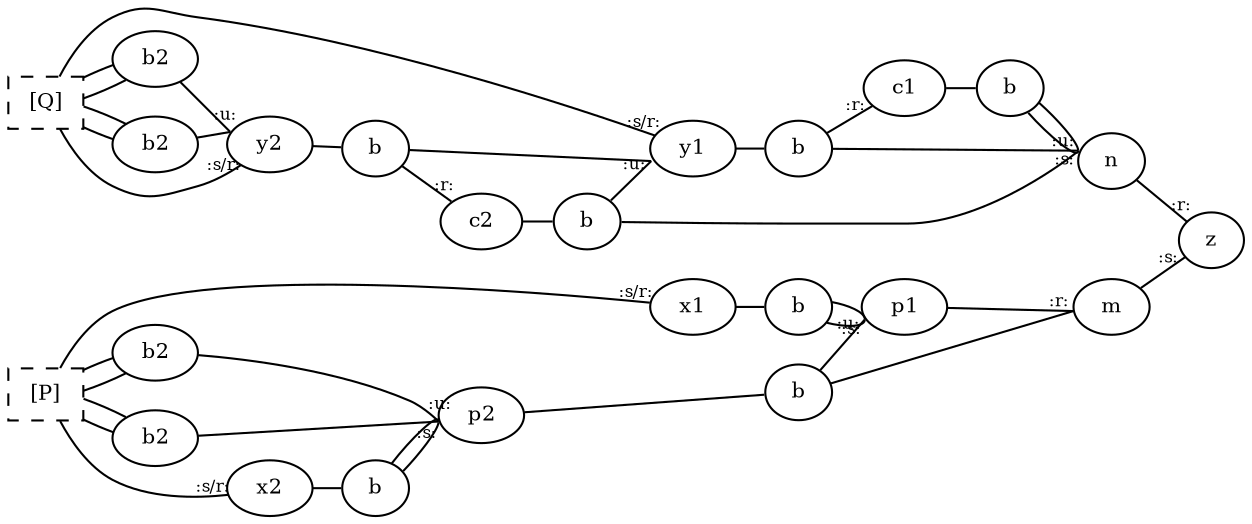 # Generated Tor  2 Okt 2008 11:03:39 GMT by dot - Graphviz version 2.20.2 (Tue Jul  1 11:56:55 UTC 2008)
#
# 
# real	0m0.193s
# user	0m0.140s
# sys	0m0.037s

digraph "Honda-Tokoro" {
	graph [rankdir=LR, ranksep="0.2", nodesep="0.2"];
	node [label="\N", width=0, height=0, fontsize=10];
	edge [labelfontsize=8, fontsize=8, labeldistance="0.8", arrowsize="0.9", labelangle="-30", dir=none];
	graph [bb="0,0,356,389",
		_draw_="c 5 -white C 5 -white P 4 0 0 0 389 356 389 356 0 ",
		xdotversion="1.2"];
	{
		graph [rank=same,
			bb="",
			_draw_="",
			xdotversion=""];
		n004 [label=x1, width="0.47", height="0.32", pos="104,203", _draw_="c 5 -black e 104 203 17 11 ", _ldraw_="F 10.000000 11 -Times-Roman c 5 -black T 104 197 0 8 2 -x1 "];
		n015 [label=y1, width="0.47", height="0.32", pos="212,280", _draw_="c 5 -black e 212 280 17 11 ", _ldraw_="F 10.000000 11 -Times-Roman c 5 -black T 212 274 0 8 2 -y1 "];
	}
	{
		graph [rank=same,
			bb="",
			_draw_="",
			xdotversion=""];
		n002 [label=p1, width="0.47", height="0.32", pos="115,164", _draw_="c 5 -black e 115 164 17 11 ", _ldraw_="F 10.000000 11 -Times-Roman c 5 -black T 115 158 0 8 2 -p1 "];
		n013 [label=c1, width="0.44", height="0.32", pos="339,285", _draw_="c 5 -black e 339 285 16 11 ", _ldraw_="F 10.000000 11 -Times-Roman c 5 -black T 339 279 0 7 2 -c1 "];
	}
	{
		graph [rank=same,
			bb="",
			_draw_="",
			xdotversion=""];
		n009 [label=b2, width="0.47", height="0.32", pos="42,38", _draw_="c 5 -black e 42 38 17 11 ", _ldraw_="F 10.000000 11 -Times-Roman c 5 -black T 42 32 0 8 2 -b2 "];
		n010 [label=b2, width="0.47", height="0.32", pos="18,102", _draw_="c 5 -black e 18 102 17 11 ", _ldraw_="F 10.000000 11 -Times-Roman c 5 -black T 18 96 0 8 2 -b2 "];
		n020 [label=b2, width="0.47", height="0.32", pos="51,336", _draw_="c 5 -black e 51 336 17 11 ", _ldraw_="F 10.000000 11 -Times-Roman c 5 -black T 51 330 0 8 2 -b2 "];
		n021 [label=b2, width="0.47", height="0.32", pos="97,377", _draw_="c 5 -black e 97 377 17 11 ", _ldraw_="F 10.000000 11 -Times-Roman c 5 -black T 97 371 0 8 2 -b2 "];
	}
	{
		graph [rank=same,
			bb="",
			_draw_="",
			xdotversion=""];
		n008 [label=x2, width="0.47", height="0.32", pos="151,66", _draw_="c 5 -black e 151 66 17 11 ", _ldraw_="F 10.000000 11 -Times-Roman c 5 -black T 151 60 0 8 2 -x2 "];
		n019 [label=y2, width="0.47", height="0.32", pos="85,304", _draw_="c 5 -black e 85 304 17 11 ", _ldraw_="F 10.000000 11 -Times-Roman c 5 -black T 85 298 0 8 2 -y2 "];
	}
	{
		graph [rank=same,
			bb="",
			_draw_="",
			xdotversion=""];
		n006 [label=p2, width="0.47", height="0.32", pos="87,69", _draw_="c 5 -black e 87 69 17 11 ", _ldraw_="F 10.000000 11 -Times-Roman c 5 -black T 87 63 0 8 2 -p2 "];
		n017 [label=c2, width="0.44", height="0.32", pos="173,229", _draw_="c 5 -black e 173 229 16 11 ", _ldraw_="F 10.000000 11 -Times-Roman c 5 -black T 173 223 0 7 2 -c2 "];
	}
	{
		graph [rank=same,
			bb="",
			_draw_="",
			xdotversion=""];
		n001 [label=m, width="0.42", height="0.32", pos="182,132", _draw_="c 5 -black e 182 132 15 11 ", _ldraw_="F 10.000000 11 -Times-Roman c 5 -black T 182 126 0 6 1 -m "];
		n011 [label=n, width="0.39", height="0.32", pos="288,201", _draw_="c 5 -black e 288 201 14 11 ", _ldraw_="F 10.000000 11 -Times-Roman c 5 -black T 288 195 0 4 1 -n "];
	}
	n000 [label=z, width="0.36", height="0.32", pos="254,137", _draw_="c 5 -black e 254 137 13 11 ", _ldraw_="F 10.000000 11 -Times-Roman c 5 -black T 254 131 0 3 1 -z "];
	n003 [label=b, width="0.39", height="0.32", pos="59,217", _draw_="c 5 -black e 59 217 14 11 ", _ldraw_="F 10.000000 11 -Times-Roman c 5 -black T 59 211 0 4 1 -b "];
	n022 [label="[P]", width="0.50", height="0.35", shape=box, style=dashed, pos="74,124", _draw_="S 6 -dashed c 5 -black p 4 92 137 56 137 56 112 92 112 ", _ldraw_="F 10.000000 11 -Times-Roman c 5 -black T 74 118 0 9 3 -[P] "];
	n005 [label=b, width="0.39", height="0.32", pos="127,110", _draw_="c 5 -black e 127 110 14 11 ", _ldraw_="F 10.000000 11 -Times-Roman c 5 -black T 127 104 0 4 1 -b "];
	n007 [label=b, width="0.39", height="0.32", pos="127,12", _draw_="c 5 -black e 127 12 14 11 ", _ldraw_="F 10.000000 11 -Times-Roman c 5 -black T 127 6 0 4 1 -b "];
	n012 [label=b, width="0.39", height="0.32", pos="290,280", _draw_="c 5 -black e 290 280 14 11 ", _ldraw_="F 10.000000 11 -Times-Roman c 5 -black T 290 274 0 4 1 -b "];
	n014 [label=b, width="0.39", height="0.32", pos="271,237", _draw_="c 5 -black e 271 237 14 11 ", _ldraw_="F 10.000000 11 -Times-Roman c 5 -black T 271 231 0 4 1 -b "];
	n023 [label="[Q]", width="0.50", height="0.35", shape=box, style=dashed, pos="132,333", _draw_="S 6 -dashed c 5 -black p 4 150 346 114 346 114 321 150 321 ", _ldraw_="F 10.000000 11 -Times-Roman c 5 -black T 132 327 0 10 3 -[Q] "];
	n016 [label=b, width="0.39", height="0.32", pos="230,221", _draw_="c 5 -black e 230 221 14 11 ", _ldraw_="F 10.000000 11 -Times-Roman c 5 -black T 230 215 0 4 1 -b "];
	n018 [label=b, width="0.39", height="0.32", pos="149,286", _draw_="c 5 -black e 149 286 14 11 ", _ldraw_="F 10.000000 11 -Times-Roman c 5 -black T 149 280 0 4 1 -b "];
	n001 -> n000 [headlabel=":s:", arrowhead=invdot, pos="e,241,136 197,133 205,134 215,134 225,135", head_lp="234,140", _draw_="c 5 -black B 4 197 133 205 134 215 134 225 135 ", _hdraw_="S 5 -solid S 15 -setlinewidth(1) c 5 -black C 5 -black P 3 241 139 232 135 241 133 S 5 -solid S 15 -setlinewidth(1) c 5 -black C\
 5 -black E 228 135 4 4 ", _hldraw_="F 8.000000 11 -Times-Roman c 5 -black T 234 136 0 6 3 -:s: "];
	n002 -> n001 [headlabel=":r:", arrowhead=invdot, samehead=m002, samearrowhead=1, arrowtail=inv, pos="s,129,157 e,169,138 137,153 143,151 149,148 155,146", head_lp="165,145", _draw_="c 5 -black B 4 137 153 143 151 149 148 155 146 ", _hdraw_="S 5 -solid S 15 -setlinewidth(1) c 5 -black C 5 -black P 3 171 141 161 142 167 135 S 5 -solid S 15 -setlinewidth(1) c 5 -black C\
 5 -black E 158 144 4 4 ", _tdraw_="S 5 -solid S 15 -setlinewidth(1) c 5 -black C 5 -black P 3 128 154 137 153 130 160 ", _hldraw_="F 8.000000 11 -Times-Roman c 5 -black T 165 141 0 5 3 -:r: "];
	n003 -> n002 [headlabel=":s:", arrowhead=dot, pos="e,109,175 71,211 81,203 95,191 104,180", head_lp="107,183", _draw_="c 5 -black B 4 71 211 81 203 95 191 104 180 ", _hdraw_="S 5 -solid S 15 -setlinewidth(1) c 5 -black C 5 -black E 106 178 4 4 ", _hldraw_="F 8.000000 11 -Times-Roman c 5 -black T 107 179 0 6 3 -:s: "];
	n004 -> n003 [pos="89,208 83,210 77,211 72,213", _draw_="c 5 -black B 4 89 208 83 210 77 211 72 213 "];
	n022 -> n004 [headlabel=":s/r:", arrowhead=invdot, weight=0, pos="e,100,192 79,137 83,148 89,163 94,177", head_lp="94,187", _draw_="c 5 -black B 4 79 137 83 148 89 163 94 177 ", _hdraw_="S 5 -solid S 15 -setlinewidth(1) c 5 -black C 5 -black P 3 97 193 97 184 103 191 S 5 -solid S 15 -setlinewidth(1) c 5 -black C 5\
 -black E 95 180 4 4 ", _hldraw_="F 8.000000 11 -Times-Roman c 5 -black T 94 183 0 9 5 -:s/r: "];
	n003 -> n002 [samehead=m000, samearrowhead=1, arrowtail=inv, pos="s,65,206 71,199 80,190 92,178 101,171", _draw_="c 5 -black B 4 71 199 80 190 92 178 101 171 ", _tdraw_="S 5 -solid S 15 -setlinewidth(1) c 5 -black C 5 -black P 3 63 204 71 199 67 208 "];
	n005 -> n002 [headlabel=":u:", arrowhead=dot, samehead=m000, samearrowhead=1, arrowtail=inv, pos="s,124,121 e,118,152 122,130 121,134 120,140 119,145", head_lp="115,145", _draw_="c 5 -black B 4 122 130 121 134 120 140 119 145 ", _hdraw_="S 5 -solid S 15 -setlinewidth(1) c 5 -black C 5 -black E 119 148 4 4 ", _tdraw_="S 5 -solid S 15 -setlinewidth(1) c 5 -black C 5 -black P 3 127 122 122 130 121 120 ", _hldraw_="F 8.000000 11 -Times-Roman c 5 -black T 115 141 0 6 3 -:u: "];
	n005 -> n001 [samehead=m002, samearrowhead=1, pos="140,115 149,119 160,123 169,127", _draw_="c 5 -black B 4 140 115 149 119 160 123 169 127 "];
	n006 -> n005 [arrowtail=inv, pos="s,97,79 103,85 109,91 114,96 118,101", _draw_="c 5 -black B 4 103 85 109 91 114 96 118 101 ", _tdraw_="S 5 -solid S 15 -setlinewidth(1) c 5 -black C 5 -black P 3 99 77 103 85 95 81 "];
	n007 -> n006 [headlabel=":s:", arrowhead=dot, pos="e,98,60 123,23 118,32 110,44 103,54", head_lp="99,52", _draw_="c 5 -black B 4 123 23 118 32 110 44 103 54 ", _hdraw_="S 5 -solid S 15 -setlinewidth(1) c 5 -black C 5 -black E 100 57 4 4 ", _hldraw_="F 8.000000 11 -Times-Roman c 5 -black T 99 48 0 6 3 -:s: "];
	n008 -> n007 [pos="146,55 142,46 136,32 132,23", _draw_="c 5 -black B 4 146 55 142 46 136 32 132 23 "];
	n022 -> n008 [headlabel=":s/r:", arrowhead=invdot, weight=0, pos="e,139,75 91,111 101,103 114,93 126,85", head_lp="136,82", _draw_="c 5 -black B 4 91 111 101 103 114 93 126 85 ", _hdraw_="S 5 -solid S 15 -setlinewidth(1) c 5 -black C 5 -black P 3 141 77 132 80 137 73 S 5 -solid S 15 -setlinewidth(1) c 5 -black C 5 \
-black E 129 83 4 4 ", _hldraw_="F 8.000000 11 -Times-Roman c 5 -black T 136 78 0 9 5 -:s/r: "];
	n007 -> n006 [headlabel=":u:", arrowhead=dot, samehead=m001, samearrowhead=1, arrowtail=inv, pos="s,116,19 e,90,57 110,26 105,34 98,43 94,51", head_lp="91,49", _draw_="c 5 -black B 4 110 26 105 34 98 43 94 51 ", _hdraw_="S 5 -solid S 15 -setlinewidth(1) c 5 -black C 5 -black E 92 54 4 4 ", _tdraw_="S 5 -solid S 15 -setlinewidth(1) c 5 -black C 5 -black P 3 118 21 110 26 114 17 ", _hldraw_="F 8.000000 11 -Times-Roman c 5 -black T 91 45 0 6 3 -:u: "];
	n009 -> n006 [samehead=m001, samearrowhead=1, arrowtail=inv, pos="s,54,46 62,51 66,55 71,58 75,61", _draw_="c 5 -black B 4 62 51 66 55 71 58 75 61 ", _tdraw_="S 5 -solid S 15 -setlinewidth(1) c 5 -black C 5 -black P 3 56 43 62 51 52 49 "];
	n022 -> n009 [pos="73,111 69,94 58,64 50,48", _draw_="c 5 -black B 4 73 111 69 94 58 64 50 48 "];
	n022 -> n009 [pos="65,111 57,95 47,66 43,50", _draw_="c 5 -black B 4 65 111 57 95 47 66 43 50 "];
	n010 -> n006 [samehead=m001, samearrowhead=1, arrowtail=inv, pos="s,32,95 40,91 51,86 64,80 73,76", _draw_="c 5 -black B 4 40 91 51 86 64 80 73 76 ", _tdraw_="S 5 -solid S 15 -setlinewidth(1) c 5 -black C 5 -black P 3 31 92 40 91 33 98 "];
	n022 -> n010 [pos="56,111 49,108 42,105 35,103", _draw_="c 5 -black B 4 56 111 49 108 42 105 35 103 "];
	n022 -> n010 [pos="56,122 47,119 37,115 29,111", _draw_="c 5 -black B 4 56 122 47 119 37 115 29 111 "];
	n011 -> n000 [headlabel=":r:", arrowhead=invdot, arrowtail=inv, pos="s,282,190 e,260,148 278,182 275,176 271,169 268,163", head_lp="267,152", _draw_="c 5 -black B 4 278 182 275 176 271 169 268 163 ", _hdraw_="S 5 -solid S 15 -setlinewidth(1) c 5 -black C 5 -black P 3 263 147 264 156 257 149 S 5 -solid S 15 -setlinewidth(1) c 5 -black C\
 5 -black E 266 159 4 4 ", _tdraw_="S 5 -solid S 15 -setlinewidth(1) c 5 -black C 5 -black P 3 279 191 278 182 285 189 ", _hldraw_="F 8.000000 11 -Times-Roman c 5 -black T 267 148 0 5 3 -:r: "];
	n012 -> n011 [headlabel=":s:", arrowhead=dot, samehead=m005, samearrowhead=1, pos="e,292,212 293,268 294,255 294,234 293,219", head_lp="297,218", _draw_="c 5 -black B 4 293 268 294 255 294 234 293 219 ", _hdraw_="S 5 -solid S 15 -setlinewidth(1) c 5 -black C 5 -black E 293 216 4 4 ", _hldraw_="F 8.000000 11 -Times-Roman c 5 -black T 297 214 0 6 3 -:s: "];
	n013 -> n012 [pos="323,283 317,283 310,282 304,281", _draw_="c 5 -black B 4 323 283 317 283 310 282 304 281 "];
	n014 -> n013 [headlabel=":r:", arrowhead=invdot, pos="e,327,277 282,245 290,251 303,259 314,267", head_lp="319,276", _draw_="c 5 -black B 4 282 245 290 251 303 259 314 267 ", _hdraw_="S 5 -solid S 15 -setlinewidth(1) c 5 -black C 5 -black P 3 325 279 320 272 329 275 S 5 -solid S 15 -setlinewidth(1) c 5 -black C\
 5 -black E 317 269 4 4 ", _hldraw_="F 8.000000 11 -Times-Roman c 5 -black T 319 272 0 5 3 -:r: "];
	n015 -> n014 [arrowtail=inv, pos="s,224,272 231,266 241,259 252,251 260,245", _draw_="c 5 -black B 4 231 266 241 259 252 251 260 245 ", _tdraw_="S 5 -solid S 15 -setlinewidth(1) c 5 -black C 5 -black P 3 222 270 231 266 226 274 "];
	n023 -> n015 [headlabel=":s/r:", arrowhead=dot, weight=0, pos="e,200,288 150,321 163,312 180,301 194,292", head_lp="196,295", _draw_="c 5 -black B 4 150 321 163 312 180 301 194 292 ", _hdraw_="S 5 -solid S 15 -setlinewidth(1) c 5 -black C 5 -black E 197 290 4 4 ", _hldraw_="F 8.000000 11 -Times-Roman c 5 -black T 196 291 0 9 5 -:s/r: "];
	n016 -> n015 [headlabel=":u:", arrowhead=dot, samehead=m003, samearrowhead=1, arrowtail=inv, pos="s,227,232 e,216,268 224,241 222,247 220,254 218,261", head_lp="214,260", _draw_="c 5 -black B 4 224 241 222 247 220 254 218 261 ", _hdraw_="S 5 -solid S 15 -setlinewidth(1) c 5 -black C 5 -black E 217 265 4 4 ", _tdraw_="S 5 -solid S 15 -setlinewidth(1) c 5 -black C 5 -black P 3 230 233 224 241 224 231 ", _hldraw_="F 8.000000 11 -Times-Roman c 5 -black T 214 256 0 6 3 -:u: "];
	n018 -> n015 [samehead=m003, samearrowhead=1, arrowtail=inv, pos="s,163,285 172,284 180,283 188,283 195,282", _draw_="c 5 -black B 4 172 284 180 283 188 283 195 282 ", _tdraw_="S 5 -solid S 15 -setlinewidth(1) c 5 -black C 5 -black P 3 163 282 172 284 163 288 "];
	n014 -> n011 [headlabel=":u:", arrowhead=dot, samehead=m006, samearrowhead=1, arrowtail=inv, pos="s,276,226 e,283,212 280,218 280,218 280,218 280,218", head_lp="283,220", _draw_="c 5 -black B 4 280 218 280 218 280 218 280 218 ", _hdraw_="S 5 -solid S 15 -setlinewidth(1) c 5 -black C 5 -black E 281 215 4 4 ", _tdraw_="S 5 -solid S 15 -setlinewidth(1) c 5 -black C 5 -black P 3 273 225 280 218 279 227 ", _hldraw_="F 8.000000 11 -Times-Roman c 5 -black T 283 216 0 6 3 -:u: "];
	n012 -> n011 [samehead=m006, samearrowhead=1, arrowtail=inv, pos="s,286,269 285,260 284,245 283,225 285,212", _draw_="c 5 -black B 4 285 260 284 245 283 225 285 212 ", _tdraw_="S 5 -solid S 15 -setlinewidth(1) c 5 -black C 5 -black P 3 283 269 285 260 289 269 "];
	n016 -> n011 [samehead=m005, samearrowhead=1, pos="243,216 252,213 265,209 275,206", _draw_="c 5 -black B 4 243 216 252 213 265 209 275 206 "];
	n017 -> n016 [pos="189,227 198,226 208,224 216,223", _draw_="c 5 -black B 4 189 227 198 226 208 224 216 223 "];
	n018 -> n017 [headlabel=":r:", arrowhead=invdot, pos="e,168,240 154,275 156,269 159,262 162,255", head_lp="169,248", _draw_="c 5 -black B 4 154 275 156 269 159 262 162 255 ", _hdraw_="S 5 -solid S 15 -setlinewidth(1) c 5 -black C 5 -black P 3 171 241 165 248 165 239 S 5 -solid S 15 -setlinewidth(1) c 5 -black C\
 5 -black E 163 252 4 4 ", _hldraw_="F 8.000000 11 -Times-Roman c 5 -black T 169 244 0 5 3 -:r: "];
	n019 -> n018 [arrowtail=inv, pos="s,101,300 110,298 119,295 129,292 136,290", _draw_="c 5 -black B 4 110 298 119 295 129 292 136 290 ", _tdraw_="S 5 -solid S 15 -setlinewidth(1) c 5 -black C 5 -black P 3 100 297 110 298 102 303 "];
	n023 -> n019 [headlabel=":s/r:", arrowhead=dot, weight=0, pos="e,98,312 114,322 111,320 108,318 104,316", head_lp="106,313", _draw_="c 5 -black B 4 114 322 111 320 108 318 104 316 ", _hdraw_="S 5 -solid S 15 -setlinewidth(1) c 5 -black C 5 -black E 101 314 4 4 ", _hldraw_="F 8.000000 11 -Times-Roman c 5 -black T 106 309 0 9 5 -:s/r: "];
	n020 -> n019 [headlabel=":u:", arrowhead=dot, samehead=m004, samearrowhead=1, arrowtail=inv, pos="s,61,327 e,75,313 68,320 69,320 69,319 70,318", head_lp="73,321", _draw_="c 5 -black B 4 68 320 69 320 69 319 70 318 ", _hdraw_="S 5 -solid S 15 -setlinewidth(1) c 5 -black C 5 -black E 72 316 4 4 ", _tdraw_="S 5 -solid S 15 -setlinewidth(1) c 5 -black C 5 -black P 3 59 325 67 321 63 329 ", _hldraw_="F 8.000000 11 -Times-Roman c 5 -black T 73 317 0 6 3 -:u: "];
	n023 -> n020 [pos="114,329 100,328 80,329 67,331", _draw_="c 5 -black B 4 114 329 100 328 80 329 67 331 "];
	n023 -> n020 [pos="114,337 100,339 81,339 68,339", _draw_="c 5 -black B 4 114 337 100 339 81 339 68 339 "];
	n021 -> n019 [samehead=m004, samearrowhead=1, arrowtail=inv, pos="s,95,365 94,356 91,343 89,326 87,316", _draw_="c 5 -black B 4 94 356 91 343 89 326 87 316 ", _tdraw_="S 5 -solid S 15 -setlinewidth(1) c 5 -black C 5 -black P 3 92 365 94 356 98 365 "];
	n023 -> n021 [pos="115,346 109,352 104,359 100,365", _draw_="c 5 -black B 4 115 346 109 352 104 359 100 365 "];
	n023 -> n021 [pos="126,346 121,353 114,362 108,368", _draw_="c 5 -black B 4 126 346 121 353 114 362 108 368 "];
}
